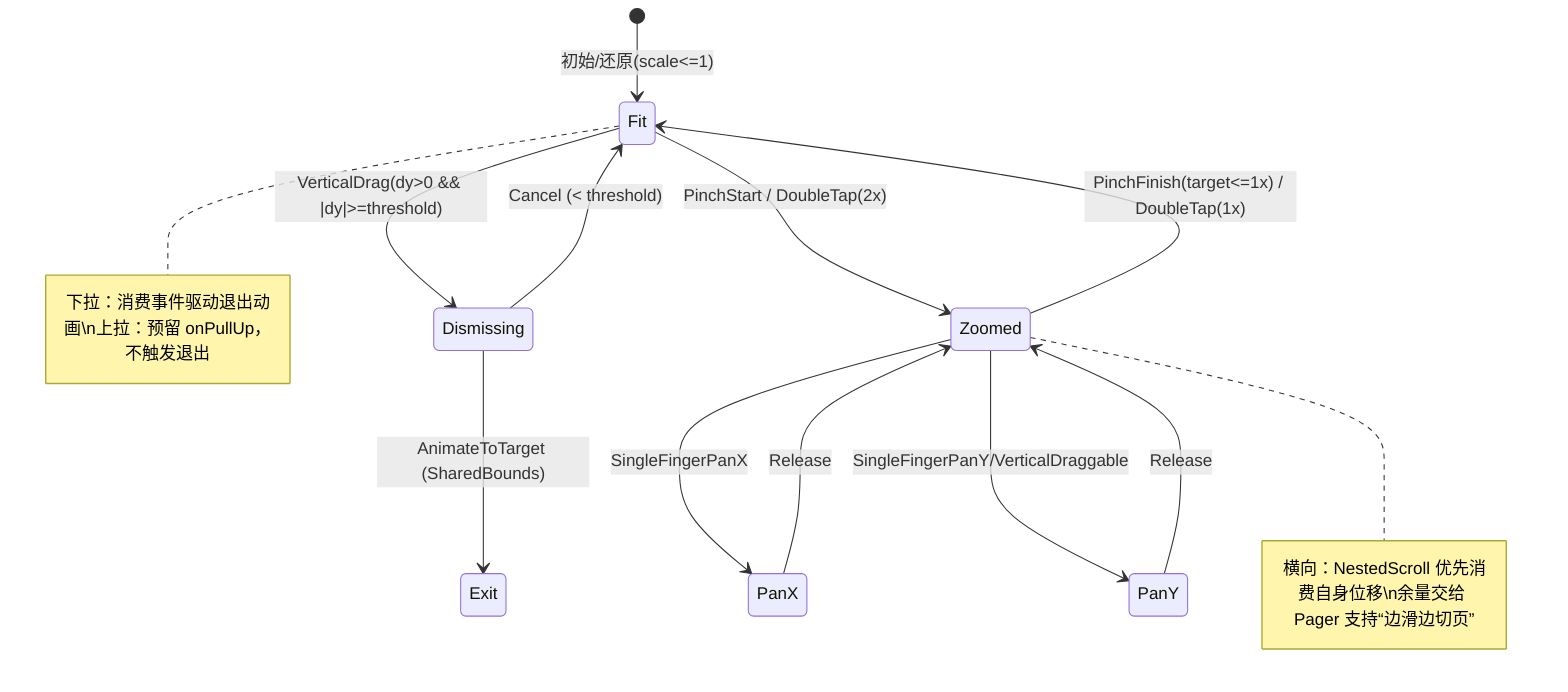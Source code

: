 stateDiagram-v2
  [*] --> Fit: 初始/还原(scale<=1)
  Fit --> Zoomed: PinchStart / DoubleTap(2x)
  Zoomed --> Fit: PinchFinish(target<=1x) / DoubleTap(1x)

  Fit --> Dismissing: VerticalDrag(dy>0 && |dy|>=threshold)
  Dismissing --> Exit: AnimateToTarget (SharedBounds)
  Dismissing --> Fit: Cancel (< threshold)

  Zoomed --> PanX: SingleFingerPanX
  PanX --> Zoomed: Release
  Zoomed --> PanY: SingleFingerPanY/VerticalDraggable
  PanY --> Zoomed: Release

  note right of Zoomed: 横向：NestedScroll 优先消费自身位移\n余量交给 Pager 支持“边滑边切页”
  note right of Fit: 下拉：消费事件驱动退出动画\n上拉：预留 onPullUp，不触发退出